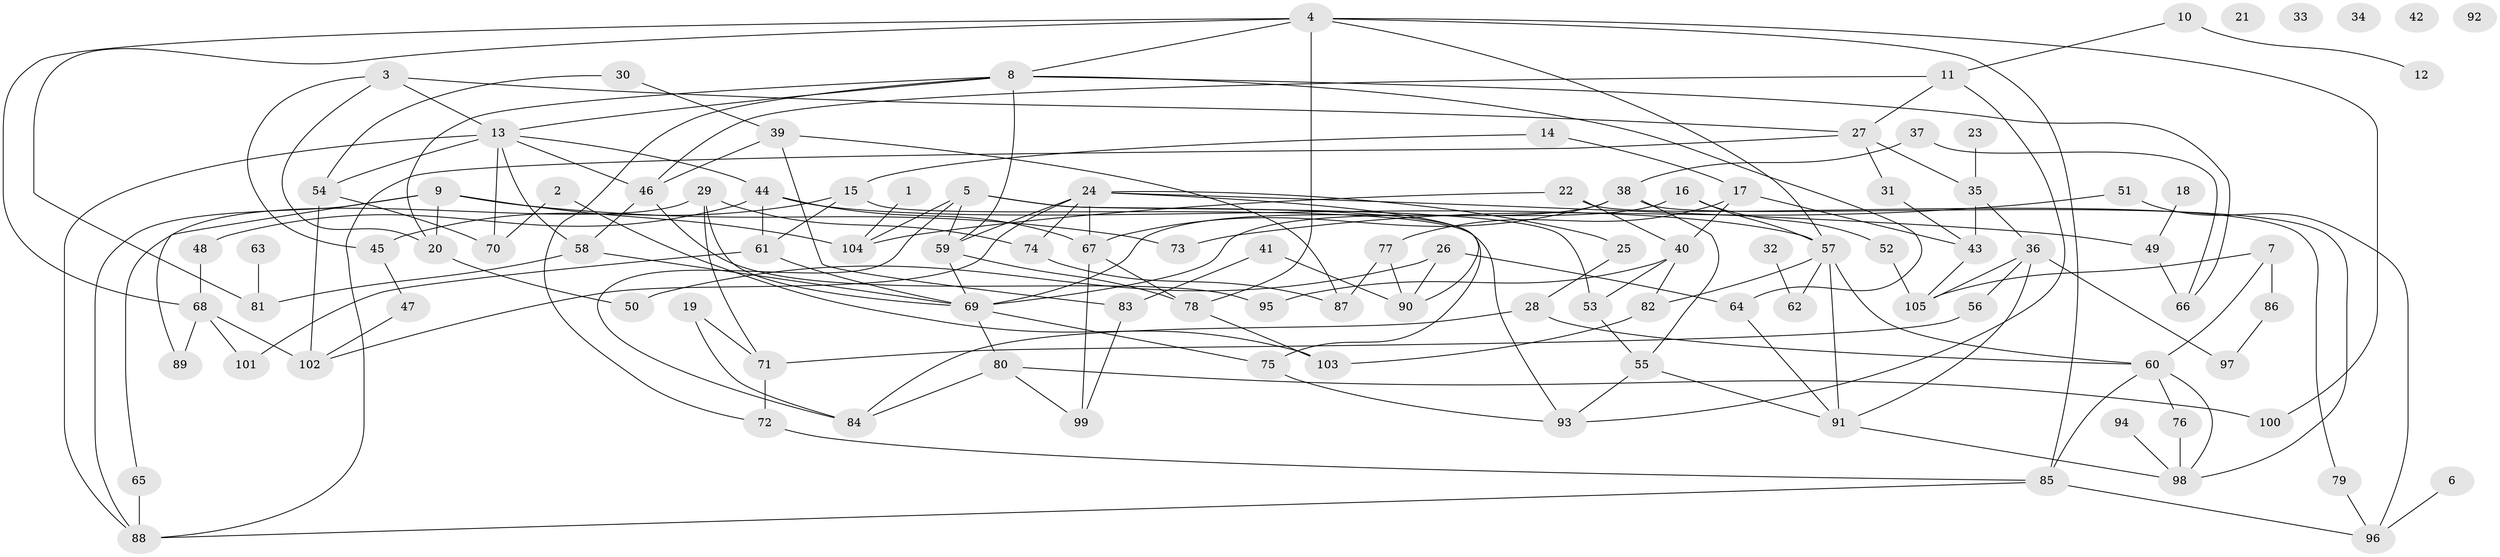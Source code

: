 // coarse degree distribution, {3: 0.14492753623188406, 5: 0.17391304347826086, 8: 0.028985507246376812, 1: 0.07246376811594203, 13: 0.014492753623188406, 4: 0.14492753623188406, 9: 0.028985507246376812, 2: 0.18840579710144928, 0: 0.07246376811594203, 6: 0.10144927536231885, 7: 0.014492753623188406, 11: 0.014492753623188406}
// Generated by graph-tools (version 1.1) at 2025/23/03/03/25 07:23:25]
// undirected, 105 vertices, 170 edges
graph export_dot {
graph [start="1"]
  node [color=gray90,style=filled];
  1;
  2;
  3;
  4;
  5;
  6;
  7;
  8;
  9;
  10;
  11;
  12;
  13;
  14;
  15;
  16;
  17;
  18;
  19;
  20;
  21;
  22;
  23;
  24;
  25;
  26;
  27;
  28;
  29;
  30;
  31;
  32;
  33;
  34;
  35;
  36;
  37;
  38;
  39;
  40;
  41;
  42;
  43;
  44;
  45;
  46;
  47;
  48;
  49;
  50;
  51;
  52;
  53;
  54;
  55;
  56;
  57;
  58;
  59;
  60;
  61;
  62;
  63;
  64;
  65;
  66;
  67;
  68;
  69;
  70;
  71;
  72;
  73;
  74;
  75;
  76;
  77;
  78;
  79;
  80;
  81;
  82;
  83;
  84;
  85;
  86;
  87;
  88;
  89;
  90;
  91;
  92;
  93;
  94;
  95;
  96;
  97;
  98;
  99;
  100;
  101;
  102;
  103;
  104;
  105;
  1 -- 104;
  2 -- 70;
  2 -- 103;
  3 -- 13;
  3 -- 20;
  3 -- 27;
  3 -- 45;
  4 -- 8;
  4 -- 57;
  4 -- 68;
  4 -- 78;
  4 -- 81;
  4 -- 85;
  4 -- 100;
  5 -- 53;
  5 -- 59;
  5 -- 75;
  5 -- 84;
  5 -- 104;
  6 -- 96;
  7 -- 60;
  7 -- 86;
  7 -- 105;
  8 -- 13;
  8 -- 20;
  8 -- 59;
  8 -- 64;
  8 -- 66;
  8 -- 72;
  9 -- 20;
  9 -- 73;
  9 -- 88;
  9 -- 89;
  9 -- 104;
  10 -- 11;
  10 -- 12;
  11 -- 27;
  11 -- 46;
  11 -- 93;
  13 -- 44;
  13 -- 46;
  13 -- 54;
  13 -- 58;
  13 -- 70;
  13 -- 88;
  14 -- 15;
  14 -- 17;
  15 -- 45;
  15 -- 61;
  15 -- 93;
  16 -- 52;
  16 -- 57;
  16 -- 69;
  17 -- 40;
  17 -- 43;
  17 -- 77;
  18 -- 49;
  19 -- 71;
  19 -- 84;
  20 -- 50;
  22 -- 40;
  22 -- 79;
  22 -- 104;
  23 -- 35;
  24 -- 25;
  24 -- 49;
  24 -- 59;
  24 -- 67;
  24 -- 74;
  24 -- 90;
  24 -- 102;
  25 -- 28;
  26 -- 50;
  26 -- 64;
  26 -- 90;
  27 -- 31;
  27 -- 35;
  27 -- 88;
  28 -- 60;
  28 -- 84;
  29 -- 65;
  29 -- 69;
  29 -- 71;
  29 -- 74;
  30 -- 39;
  30 -- 54;
  31 -- 43;
  32 -- 62;
  35 -- 36;
  35 -- 43;
  36 -- 56;
  36 -- 91;
  36 -- 97;
  36 -- 105;
  37 -- 38;
  37 -- 66;
  38 -- 55;
  38 -- 67;
  38 -- 69;
  38 -- 98;
  39 -- 46;
  39 -- 83;
  39 -- 87;
  40 -- 53;
  40 -- 82;
  40 -- 95;
  41 -- 83;
  41 -- 90;
  43 -- 105;
  44 -- 48;
  44 -- 57;
  44 -- 61;
  44 -- 67;
  45 -- 47;
  46 -- 58;
  46 -- 95;
  47 -- 102;
  48 -- 68;
  49 -- 66;
  51 -- 73;
  51 -- 96;
  52 -- 105;
  53 -- 55;
  54 -- 70;
  54 -- 102;
  55 -- 91;
  55 -- 93;
  56 -- 71;
  57 -- 60;
  57 -- 62;
  57 -- 82;
  57 -- 91;
  58 -- 69;
  58 -- 81;
  59 -- 69;
  59 -- 78;
  60 -- 76;
  60 -- 85;
  60 -- 98;
  61 -- 69;
  61 -- 101;
  63 -- 81;
  64 -- 91;
  65 -- 88;
  67 -- 78;
  67 -- 99;
  68 -- 89;
  68 -- 101;
  68 -- 102;
  69 -- 75;
  69 -- 80;
  71 -- 72;
  72 -- 85;
  74 -- 87;
  75 -- 93;
  76 -- 98;
  77 -- 87;
  77 -- 90;
  78 -- 103;
  79 -- 96;
  80 -- 84;
  80 -- 99;
  80 -- 100;
  82 -- 103;
  83 -- 99;
  85 -- 88;
  85 -- 96;
  86 -- 97;
  91 -- 98;
  94 -- 98;
}
